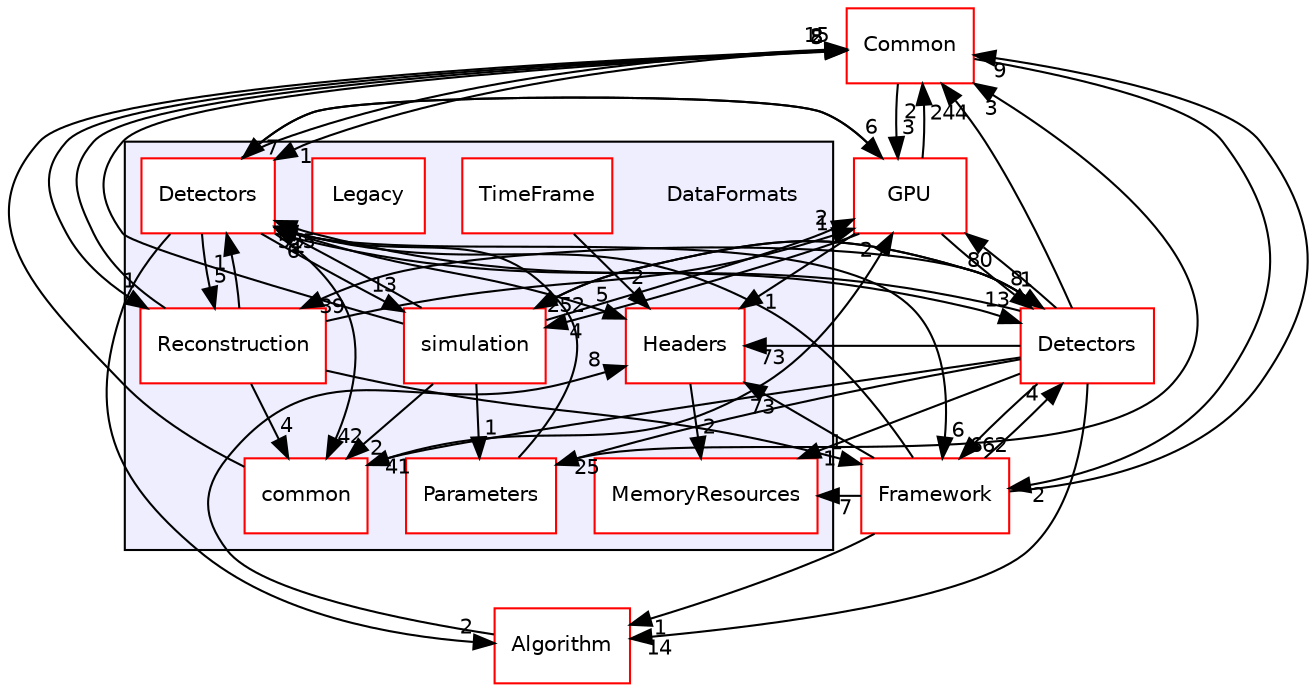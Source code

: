 digraph "/home/travis/build/AliceO2Group/AliceO2/DataFormats" {
  bgcolor=transparent;
  compound=true
  node [ fontsize="10", fontname="Helvetica"];
  edge [ labelfontsize="10", labelfontname="Helvetica"];
  subgraph clusterdir_2171f7ec022c5423887b07c69b2f5b48 {
    graph [ bgcolor="#eeeeff", pencolor="black", label="" URL="dir_2171f7ec022c5423887b07c69b2f5b48.html"];
    dir_2171f7ec022c5423887b07c69b2f5b48 [shape=plaintext label="DataFormats"];
    dir_7924ba4398ae4560cd37376e44666c6d [shape=box label="common" color="red" fillcolor="white" style="filled" URL="dir_7924ba4398ae4560cd37376e44666c6d.html"];
    dir_2801adc79bf3c286b1b479858d2cade4 [shape=box label="Detectors" color="red" fillcolor="white" style="filled" URL="dir_2801adc79bf3c286b1b479858d2cade4.html"];
    dir_183e7c4434404fe9096e1bd8673e1fcf [shape=box label="Headers" color="red" fillcolor="white" style="filled" URL="dir_183e7c4434404fe9096e1bd8673e1fcf.html"];
    dir_dfa95816b29f32ea9733fcc47ad2b363 [shape=box label="Legacy" color="red" fillcolor="white" style="filled" URL="dir_dfa95816b29f32ea9733fcc47ad2b363.html"];
    dir_0b530fc7dcf9a7fe279ee6facafec658 [shape=box label="MemoryResources" color="red" fillcolor="white" style="filled" URL="dir_0b530fc7dcf9a7fe279ee6facafec658.html"];
    dir_d462256f2f72f303235b8fb5b5a9f479 [shape=box label="Parameters" color="red" fillcolor="white" style="filled" URL="dir_d462256f2f72f303235b8fb5b5a9f479.html"];
    dir_d269712cc31e133b892a3b3f6424741a [shape=box label="Reconstruction" color="red" fillcolor="white" style="filled" URL="dir_d269712cc31e133b892a3b3f6424741a.html"];
    dir_047746f9f311f49446db9474b7431d0d [shape=box label="simulation" color="red" fillcolor="white" style="filled" URL="dir_047746f9f311f49446db9474b7431d0d.html"];
    dir_938f0f489a9afdd9521c88acbea7d897 [shape=box label="TimeFrame" color="red" fillcolor="white" style="filled" URL="dir_938f0f489a9afdd9521c88acbea7d897.html"];
  }
  dir_4ab6b4cc6a7edbff49100e9123df213f [shape=box label="Common" color="red" URL="dir_4ab6b4cc6a7edbff49100e9123df213f.html"];
  dir_051dca18e802f8e9474f2e30d29c04e0 [shape=box label="Detectors" color="red" URL="dir_051dca18e802f8e9474f2e30d29c04e0.html"];
  dir_8ba487e25de5ee77e05e9dce7582cb98 [shape=box label="Algorithm" color="red" URL="dir_8ba487e25de5ee77e05e9dce7582cb98.html"];
  dir_f511f1e9c03c071966ae594f00bbc5e0 [shape=box label="GPU" color="red" URL="dir_f511f1e9c03c071966ae594f00bbc5e0.html"];
  dir_bcbb2cf9a3d3d83e5515c82071a07177 [shape=box label="Framework" color="red" URL="dir_bcbb2cf9a3d3d83e5515c82071a07177.html"];
  dir_d269712cc31e133b892a3b3f6424741a->dir_4ab6b4cc6a7edbff49100e9123df213f [headlabel="8", labeldistance=1.5 headhref="dir_000233_000027.html"];
  dir_d269712cc31e133b892a3b3f6424741a->dir_2801adc79bf3c286b1b479858d2cade4 [headlabel="1", labeldistance=1.5 headhref="dir_000233_000086.html"];
  dir_d269712cc31e133b892a3b3f6424741a->dir_7924ba4398ae4560cd37376e44666c6d [headlabel="4", labeldistance=1.5 headhref="dir_000233_000077.html"];
  dir_d269712cc31e133b892a3b3f6424741a->dir_f511f1e9c03c071966ae594f00bbc5e0 [headlabel="1", labeldistance=1.5 headhref="dir_000233_000140.html"];
  dir_d269712cc31e133b892a3b3f6424741a->dir_bcbb2cf9a3d3d83e5515c82071a07177 [headlabel="1", labeldistance=1.5 headhref="dir_000233_000013.html"];
  dir_4ab6b4cc6a7edbff49100e9123df213f->dir_d269712cc31e133b892a3b3f6424741a [headlabel="1", labeldistance=1.5 headhref="dir_000027_000233.html"];
  dir_4ab6b4cc6a7edbff49100e9123df213f->dir_2801adc79bf3c286b1b479858d2cade4 [headlabel="1", labeldistance=1.5 headhref="dir_000027_000086.html"];
  dir_4ab6b4cc6a7edbff49100e9123df213f->dir_f511f1e9c03c071966ae594f00bbc5e0 [headlabel="3", labeldistance=1.5 headhref="dir_000027_000140.html"];
  dir_4ab6b4cc6a7edbff49100e9123df213f->dir_bcbb2cf9a3d3d83e5515c82071a07177 [headlabel="2", labeldistance=1.5 headhref="dir_000027_000013.html"];
  dir_2801adc79bf3c286b1b479858d2cade4->dir_d269712cc31e133b892a3b3f6424741a [headlabel="5", labeldistance=1.5 headhref="dir_000086_000233.html"];
  dir_2801adc79bf3c286b1b479858d2cade4->dir_4ab6b4cc6a7edbff49100e9123df213f [headlabel="15", labeldistance=1.5 headhref="dir_000086_000027.html"];
  dir_2801adc79bf3c286b1b479858d2cade4->dir_051dca18e802f8e9474f2e30d29c04e0 [headlabel="13", labeldistance=1.5 headhref="dir_000086_000039.html"];
  dir_2801adc79bf3c286b1b479858d2cade4->dir_183e7c4434404fe9096e1bd8673e1fcf [headlabel="5", labeldistance=1.5 headhref="dir_000086_000080.html"];
  dir_2801adc79bf3c286b1b479858d2cade4->dir_8ba487e25de5ee77e05e9dce7582cb98 [headlabel="2", labeldistance=1.5 headhref="dir_000086_000000.html"];
  dir_2801adc79bf3c286b1b479858d2cade4->dir_047746f9f311f49446db9474b7431d0d [headlabel="13", labeldistance=1.5 headhref="dir_000086_000247.html"];
  dir_2801adc79bf3c286b1b479858d2cade4->dir_7924ba4398ae4560cd37376e44666c6d [headlabel="42", labeldistance=1.5 headhref="dir_000086_000077.html"];
  dir_2801adc79bf3c286b1b479858d2cade4->dir_f511f1e9c03c071966ae594f00bbc5e0 [headlabel="6", labeldistance=1.5 headhref="dir_000086_000140.html"];
  dir_2801adc79bf3c286b1b479858d2cade4->dir_bcbb2cf9a3d3d83e5515c82071a07177 [headlabel="6", labeldistance=1.5 headhref="dir_000086_000013.html"];
  dir_051dca18e802f8e9474f2e30d29c04e0->dir_d269712cc31e133b892a3b3f6424741a [headlabel="39", labeldistance=1.5 headhref="dir_000039_000233.html"];
  dir_051dca18e802f8e9474f2e30d29c04e0->dir_0b530fc7dcf9a7fe279ee6facafec658 [headlabel="1", labeldistance=1.5 headhref="dir_000039_000255.html"];
  dir_051dca18e802f8e9474f2e30d29c04e0->dir_4ab6b4cc6a7edbff49100e9123df213f [headlabel="244", labeldistance=1.5 headhref="dir_000039_000027.html"];
  dir_051dca18e802f8e9474f2e30d29c04e0->dir_2801adc79bf3c286b1b479858d2cade4 [headlabel="525", labeldistance=1.5 headhref="dir_000039_000086.html"];
  dir_051dca18e802f8e9474f2e30d29c04e0->dir_183e7c4434404fe9096e1bd8673e1fcf [headlabel="73", labeldistance=1.5 headhref="dir_000039_000080.html"];
  dir_051dca18e802f8e9474f2e30d29c04e0->dir_8ba487e25de5ee77e05e9dce7582cb98 [headlabel="14", labeldistance=1.5 headhref="dir_000039_000000.html"];
  dir_051dca18e802f8e9474f2e30d29c04e0->dir_047746f9f311f49446db9474b7431d0d [headlabel="252", labeldistance=1.5 headhref="dir_000039_000247.html"];
  dir_051dca18e802f8e9474f2e30d29c04e0->dir_d462256f2f72f303235b8fb5b5a9f479 [headlabel="25", labeldistance=1.5 headhref="dir_000039_000260.html"];
  dir_051dca18e802f8e9474f2e30d29c04e0->dir_7924ba4398ae4560cd37376e44666c6d [headlabel="41", labeldistance=1.5 headhref="dir_000039_000077.html"];
  dir_051dca18e802f8e9474f2e30d29c04e0->dir_f511f1e9c03c071966ae594f00bbc5e0 [headlabel="80", labeldistance=1.5 headhref="dir_000039_000140.html"];
  dir_051dca18e802f8e9474f2e30d29c04e0->dir_bcbb2cf9a3d3d83e5515c82071a07177 [headlabel="662", labeldistance=1.5 headhref="dir_000039_000013.html"];
  dir_183e7c4434404fe9096e1bd8673e1fcf->dir_0b530fc7dcf9a7fe279ee6facafec658 [headlabel="2", labeldistance=1.5 headhref="dir_000080_000255.html"];
  dir_8ba487e25de5ee77e05e9dce7582cb98->dir_183e7c4434404fe9096e1bd8673e1fcf [headlabel="8", labeldistance=1.5 headhref="dir_000000_000080.html"];
  dir_047746f9f311f49446db9474b7431d0d->dir_4ab6b4cc6a7edbff49100e9123df213f [headlabel="5", labeldistance=1.5 headhref="dir_000247_000027.html"];
  dir_047746f9f311f49446db9474b7431d0d->dir_2801adc79bf3c286b1b479858d2cade4 [headlabel="6", labeldistance=1.5 headhref="dir_000247_000086.html"];
  dir_047746f9f311f49446db9474b7431d0d->dir_051dca18e802f8e9474f2e30d29c04e0 [headlabel="1", labeldistance=1.5 headhref="dir_000247_000039.html"];
  dir_047746f9f311f49446db9474b7431d0d->dir_d462256f2f72f303235b8fb5b5a9f479 [headlabel="1", labeldistance=1.5 headhref="dir_000247_000260.html"];
  dir_047746f9f311f49446db9474b7431d0d->dir_7924ba4398ae4560cd37376e44666c6d [headlabel="2", labeldistance=1.5 headhref="dir_000247_000077.html"];
  dir_047746f9f311f49446db9474b7431d0d->dir_f511f1e9c03c071966ae594f00bbc5e0 [headlabel="2", labeldistance=1.5 headhref="dir_000247_000140.html"];
  dir_d462256f2f72f303235b8fb5b5a9f479->dir_4ab6b4cc6a7edbff49100e9123df213f [headlabel="3", labeldistance=1.5 headhref="dir_000260_000027.html"];
  dir_d462256f2f72f303235b8fb5b5a9f479->dir_2801adc79bf3c286b1b479858d2cade4 [headlabel="1", labeldistance=1.5 headhref="dir_000260_000086.html"];
  dir_938f0f489a9afdd9521c88acbea7d897->dir_183e7c4434404fe9096e1bd8673e1fcf [headlabel="2", labeldistance=1.5 headhref="dir_000271_000080.html"];
  dir_7924ba4398ae4560cd37376e44666c6d->dir_4ab6b4cc6a7edbff49100e9123df213f [headlabel="2", labeldistance=1.5 headhref="dir_000077_000027.html"];
  dir_7924ba4398ae4560cd37376e44666c6d->dir_f511f1e9c03c071966ae594f00bbc5e0 [headlabel="2", labeldistance=1.5 headhref="dir_000077_000140.html"];
  dir_f511f1e9c03c071966ae594f00bbc5e0->dir_4ab6b4cc6a7edbff49100e9123df213f [headlabel="2", labeldistance=1.5 headhref="dir_000140_000027.html"];
  dir_f511f1e9c03c071966ae594f00bbc5e0->dir_2801adc79bf3c286b1b479858d2cade4 [headlabel="7", labeldistance=1.5 headhref="dir_000140_000086.html"];
  dir_f511f1e9c03c071966ae594f00bbc5e0->dir_051dca18e802f8e9474f2e30d29c04e0 [headlabel="8", labeldistance=1.5 headhref="dir_000140_000039.html"];
  dir_f511f1e9c03c071966ae594f00bbc5e0->dir_183e7c4434404fe9096e1bd8673e1fcf [headlabel="1", labeldistance=1.5 headhref="dir_000140_000080.html"];
  dir_f511f1e9c03c071966ae594f00bbc5e0->dir_047746f9f311f49446db9474b7431d0d [headlabel="4", labeldistance=1.5 headhref="dir_000140_000247.html"];
  dir_bcbb2cf9a3d3d83e5515c82071a07177->dir_0b530fc7dcf9a7fe279ee6facafec658 [headlabel="7", labeldistance=1.5 headhref="dir_000013_000255.html"];
  dir_bcbb2cf9a3d3d83e5515c82071a07177->dir_4ab6b4cc6a7edbff49100e9123df213f [headlabel="9", labeldistance=1.5 headhref="dir_000013_000027.html"];
  dir_bcbb2cf9a3d3d83e5515c82071a07177->dir_2801adc79bf3c286b1b479858d2cade4 [headlabel="2", labeldistance=1.5 headhref="dir_000013_000086.html"];
  dir_bcbb2cf9a3d3d83e5515c82071a07177->dir_051dca18e802f8e9474f2e30d29c04e0 [headlabel="4", labeldistance=1.5 headhref="dir_000013_000039.html"];
  dir_bcbb2cf9a3d3d83e5515c82071a07177->dir_183e7c4434404fe9096e1bd8673e1fcf [headlabel="73", labeldistance=1.5 headhref="dir_000013_000080.html"];
  dir_bcbb2cf9a3d3d83e5515c82071a07177->dir_8ba487e25de5ee77e05e9dce7582cb98 [headlabel="1", labeldistance=1.5 headhref="dir_000013_000000.html"];
}
